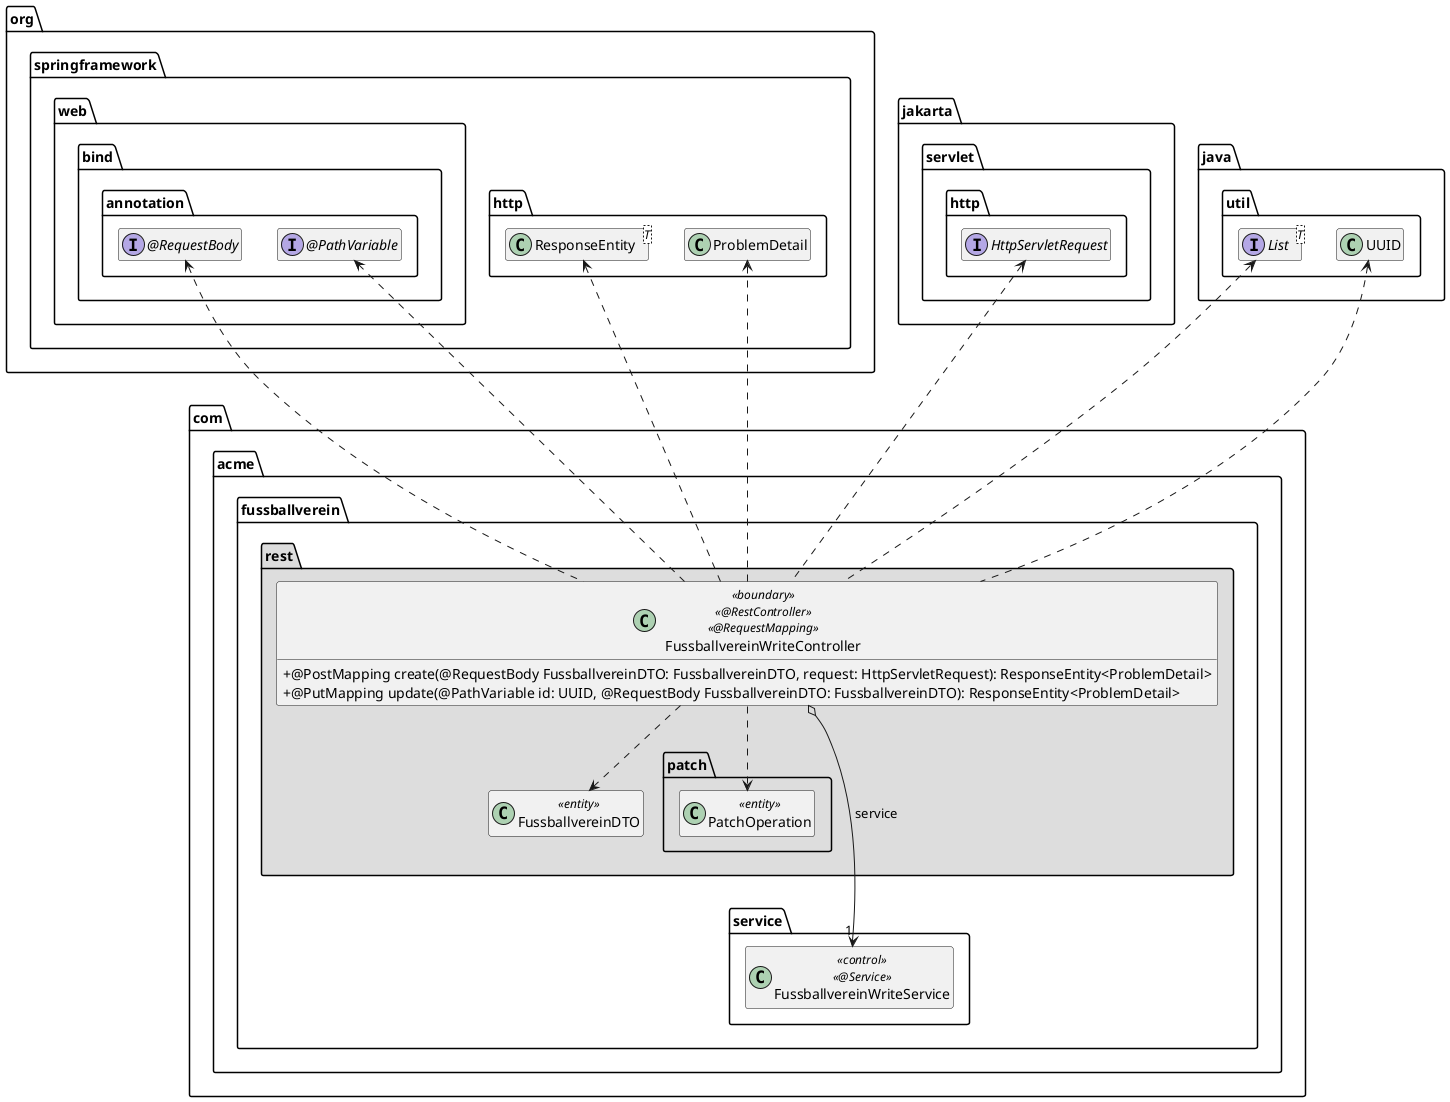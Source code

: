 ' Copyright (C) 2019 - present Juergen Zimmermann, Hochschule Karlsruhe
'
' This program is free software: you can redistribute it and/or modify
' it under the terms of the GNU General Public License as published by
' the Free Software Foundation, either version 3 of the License, or
' (at your option) any later version.
'
' This program is distributed in the hope that it will be useful,
' but WITHOUT ANY WARRANTY; without even the implied warranty of
' MERCHANTABILITY or FITNESS FOR A PARTICULAR PURPOSE.  See the
' GNU General Public License for more details.
'
' You should have received a copy of the GNU General Public License
' along with this program.  If not, see <https://www.gnu.org/licenses/>.
@startuml FussballvereinWriteController

skinparam classAttributeIconSize 0

package org.springframework {
    package web.bind.annotation {
        interface "@PathVariable" as PathVariable

        interface "@RequestBody" as RequestBody
    }

    package http {
        class ResponseEntity<T>
        class ProblemDetail

    }
}

package jakarta.servlet.http {
    interface HttpServletRequest
}

package java.util {
    interface List<T>
    class UUID
}

package com.acme.fussballverein {
    package service {
        class FussballvereinWriteService << control >> << @Service >>
    }

    package rest #DDDDDD {
        package patch {
            class PatchOperation <<entity>>
        }

        class FussballvereinDTO <<entity>>

        class FussballvereinWriteController << boundary >> << @RestController >> << @RequestMapping >> {
            + @PostMapping create(@RequestBody FussballvereinDTO: FussballvereinDTO, request: HttpServletRequest): ResponseEntity<ProblemDetail>
            + @PutMapping update(@PathVariable id: UUID, @RequestBody FussballvereinDTO: FussballvereinDTO): ResponseEntity<ProblemDetail>

        }

        FussballvereinWriteController o-down-> "1" FussballvereinWriteService : service
        FussballvereinWriteController ..> FussballvereinDTO
        FussballvereinWriteController ..> ProblemDetail
        FussballvereinWriteController ..> PatchOperation

        FussballvereinWriteController .up.> ResponseEntity
        FussballvereinWriteController .up.> HttpServletRequest

        FussballvereinWriteController .up.> PathVariable
        FussballvereinWriteController .up.> RequestBody

        FussballvereinWriteController .up.> UUID
        FussballvereinWriteController .up.> List

        PatchOperation .[hidden].> FussballvereinWriteService
    }
}

hide empty members

@enduml

